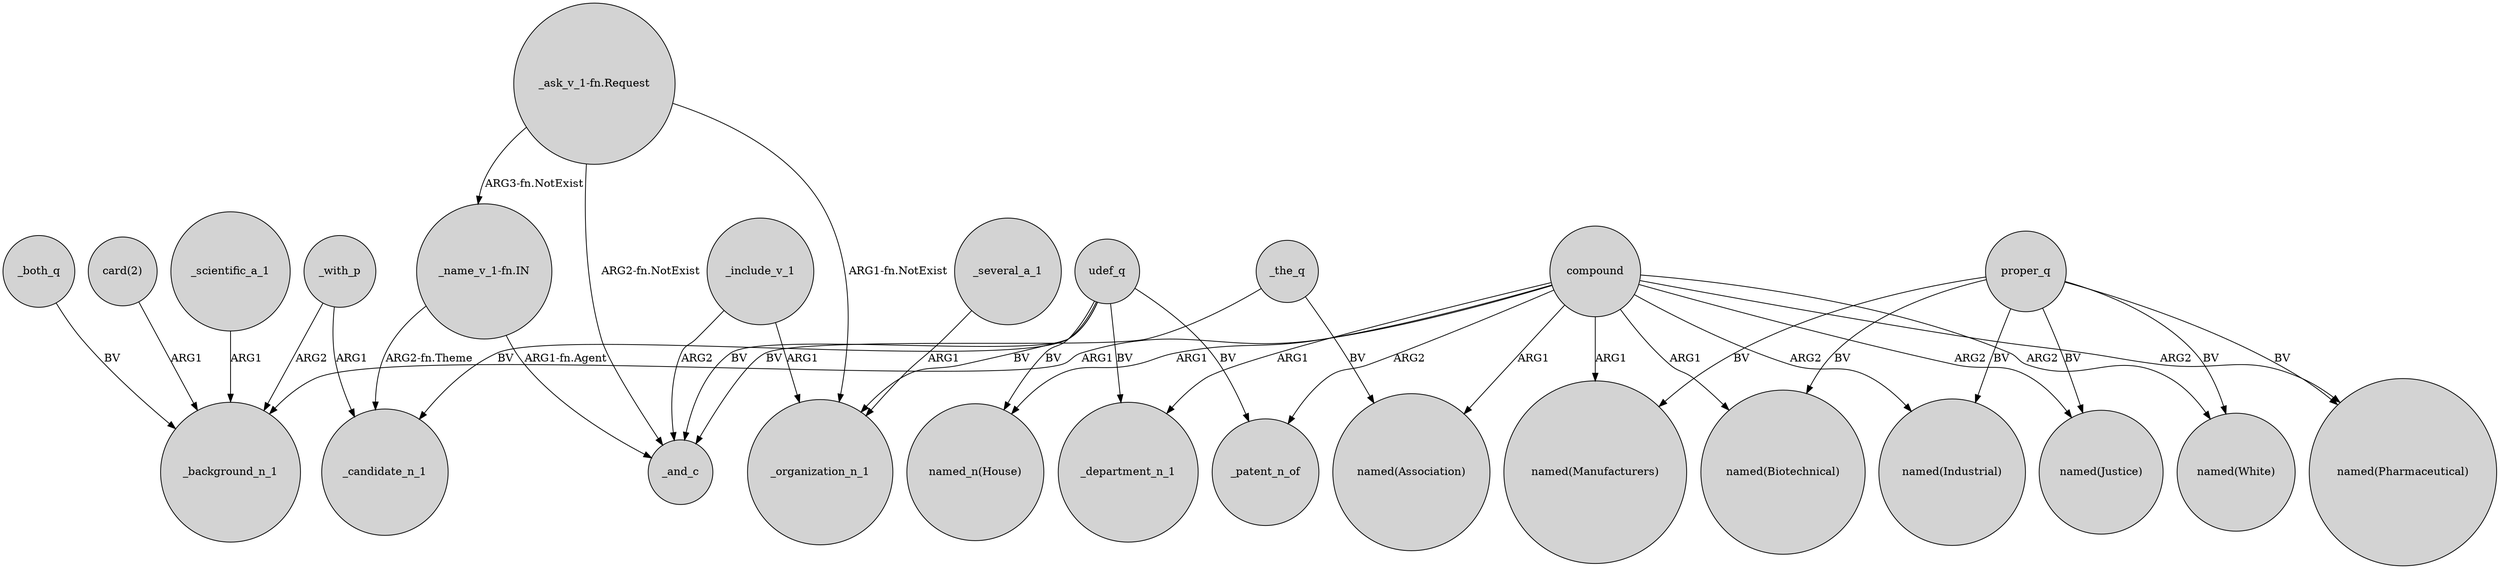 digraph {
	node [shape=circle style=filled]
	udef_q -> "named_n(House)" [label=BV]
	_include_v_1 -> _and_c [label=ARG2]
	_the_q -> _and_c [label=BV]
	udef_q -> _department_n_1 [label=BV]
	udef_q -> _candidate_n_1 [label=BV]
	"card(2)" -> _background_n_1 [label=ARG1]
	_include_v_1 -> _organization_n_1 [label=ARG1]
	compound -> "named(White)" [label=ARG2]
	"_ask_v_1-fn.Request" -> "_name_v_1-fn.IN" [label="ARG3-fn.NotExist"]
	"_name_v_1-fn.IN" -> _and_c [label="ARG1-fn.Agent"]
	compound -> _department_n_1 [label=ARG1]
	proper_q -> "named(Manufacturers)" [label=BV]
	_both_q -> _background_n_1 [label=BV]
	compound -> "named_n(House)" [label=ARG1]
	_several_a_1 -> _organization_n_1 [label=ARG1]
	compound -> "named(Biotechnical)" [label=ARG1]
	_with_p -> _background_n_1 [label=ARG2]
	compound -> _patent_n_of [label=ARG2]
	udef_q -> _patent_n_of [label=BV]
	compound -> "named(Industrial)" [label=ARG2]
	proper_q -> "named(White)" [label=BV]
	proper_q -> "named(Industrial)" [label=BV]
	proper_q -> "named(Justice)" [label=BV]
	_scientific_a_1 -> _background_n_1 [label=ARG1]
	compound -> "named(Manufacturers)" [label=ARG1]
	compound -> "named(Justice)" [label=ARG2]
	udef_q -> _organization_n_1 [label=BV]
	"_name_v_1-fn.IN" -> _candidate_n_1 [label="ARG2-fn.Theme"]
	compound -> "named(Pharmaceutical)" [label=ARG2]
	proper_q -> "named(Biotechnical)" [label=BV]
	compound -> _background_n_1 [label=ARG1]
	_the_q -> "named(Association)" [label=BV]
	"_ask_v_1-fn.Request" -> _and_c [label="ARG2-fn.NotExist"]
	compound -> "named(Association)" [label=ARG1]
	_with_p -> _candidate_n_1 [label=ARG1]
	udef_q -> _and_c [label=BV]
	proper_q -> "named(Pharmaceutical)" [label=BV]
	"_ask_v_1-fn.Request" -> _organization_n_1 [label="ARG1-fn.NotExist"]
}

